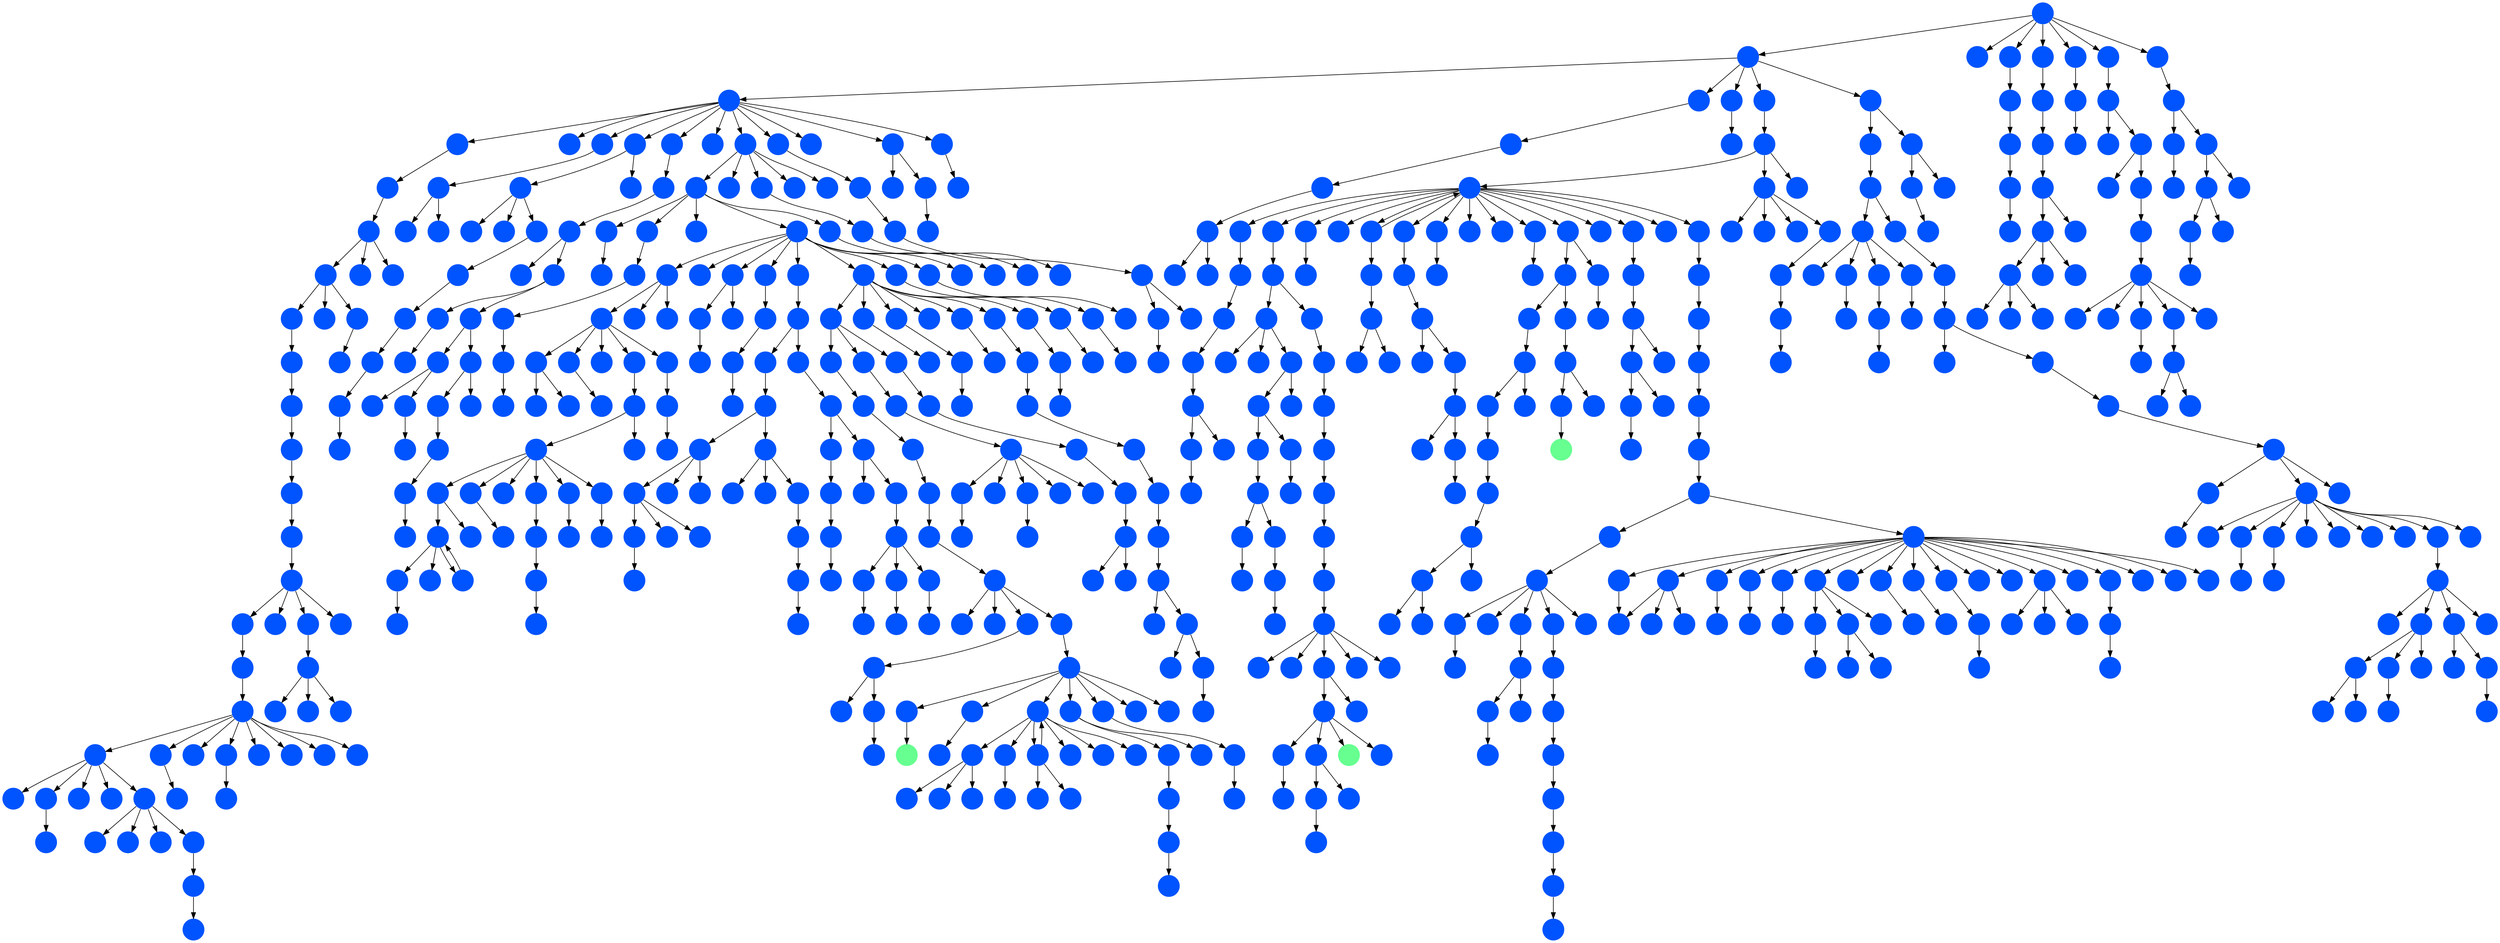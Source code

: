 digraph{
0 [tooltip = "F", penwidth = 0, style = filled, fillcolor = "#0054ff", shape = circle, label = ""]
1 [tooltip = "F", penwidth = 0, style = filled, fillcolor = "#0054ff", shape = circle, label = ""]
2 [tooltip = "F", penwidth = 0, style = filled, fillcolor = "#0054ff", shape = circle, label = ""]
3 [tooltip = "F", penwidth = 0, style = filled, fillcolor = "#0054ff", shape = circle, label = ""]
4 [tooltip = "F", penwidth = 0, style = filled, fillcolor = "#0054ff", shape = circle, label = ""]
5 [tooltip = "F", penwidth = 0, style = filled, fillcolor = "#0054ff", shape = circle, label = ""]
6 [tooltip = "F", penwidth = 0, style = filled, fillcolor = "#0054ff", shape = circle, label = ""]
7 [tooltip = "F", penwidth = 0, style = filled, fillcolor = "#0054ff", shape = circle, label = ""]
8 [tooltip = "F", penwidth = 0, style = filled, fillcolor = "#0054ff", shape = circle, label = ""]
9 [tooltip = "F", penwidth = 0, style = filled, fillcolor = "#0054ff", shape = circle, label = ""]
10 [tooltip = "F", penwidth = 0, style = filled, fillcolor = "#0054ff", shape = circle, label = ""]
11 [tooltip = "F", penwidth = 0, style = filled, fillcolor = "#0054ff", shape = circle, label = ""]
12 [tooltip = "F", penwidth = 0, style = filled, fillcolor = "#0054ff", shape = circle, label = ""]
13 [tooltip = "F", penwidth = 0, style = filled, fillcolor = "#0054ff", shape = circle, label = ""]
14 [tooltip = "F", penwidth = 0, style = filled, fillcolor = "#0054ff", shape = circle, label = ""]
15 [tooltip = "F", penwidth = 0, style = filled, fillcolor = "#0054ff", shape = circle, label = ""]
16 [tooltip = "F", penwidth = 0, style = filled, fillcolor = "#0054ff", shape = circle, label = ""]
17 [tooltip = "F", penwidth = 0, style = filled, fillcolor = "#0054ff", shape = circle, label = ""]
18 [tooltip = "F", penwidth = 0, style = filled, fillcolor = "#0054ff", shape = circle, label = ""]
19 [tooltip = "F", penwidth = 0, style = filled, fillcolor = "#0054ff", shape = circle, label = ""]
20 [tooltip = "F", penwidth = 0, style = filled, fillcolor = "#0054ff", shape = circle, label = ""]
21 [tooltip = "F", penwidth = 0, style = filled, fillcolor = "#0054ff", shape = circle, label = ""]
22 [tooltip = "F", penwidth = 0, style = filled, fillcolor = "#0054ff", shape = circle, label = ""]
23 [tooltip = "F", penwidth = 0, style = filled, fillcolor = "#0054ff", shape = circle, label = ""]
24 [tooltip = "F", penwidth = 0, style = filled, fillcolor = "#0054ff", shape = circle, label = ""]
25 [tooltip = "F", penwidth = 0, style = filled, fillcolor = "#0054ff", shape = circle, label = ""]
26 [tooltip = "F", penwidth = 0, style = filled, fillcolor = "#0054ff", shape = circle, label = ""]
27 [tooltip = "F", penwidth = 0, style = filled, fillcolor = "#0054ff", shape = circle, label = ""]
28 [tooltip = "F", penwidth = 0, style = filled, fillcolor = "#0054ff", shape = circle, label = ""]
29 [tooltip = "F", penwidth = 0, style = filled, fillcolor = "#0054ff", shape = circle, label = ""]
30 [tooltip = "F", penwidth = 0, style = filled, fillcolor = "#0054ff", shape = circle, label = ""]
31 [tooltip = "F", penwidth = 0, style = filled, fillcolor = "#0054ff", shape = circle, label = ""]
32 [tooltip = "F", penwidth = 0, style = filled, fillcolor = "#0054ff", shape = circle, label = ""]
33 [tooltip = "F", penwidth = 0, style = filled, fillcolor = "#0054ff", shape = circle, label = ""]
34 [tooltip = "F", penwidth = 0, style = filled, fillcolor = "#0054ff", shape = circle, label = ""]
35 [tooltip = "F", penwidth = 0, style = filled, fillcolor = "#0054ff", shape = circle, label = ""]
36 [tooltip = "F", penwidth = 0, style = filled, fillcolor = "#0054ff", shape = circle, label = ""]
37 [tooltip = "F", penwidth = 0, style = filled, fillcolor = "#0054ff", shape = circle, label = ""]
38 [tooltip = "F", penwidth = 0, style = filled, fillcolor = "#0054ff", shape = circle, label = ""]
39 [tooltip = "F", penwidth = 0, style = filled, fillcolor = "#0054ff", shape = circle, label = ""]
40 [tooltip = "F", penwidth = 0, style = filled, fillcolor = "#0054ff", shape = circle, label = ""]
41 [tooltip = "F", penwidth = 0, style = filled, fillcolor = "#0054ff", shape = circle, label = ""]
42 [tooltip = "F", penwidth = 0, style = filled, fillcolor = "#0054ff", shape = circle, label = ""]
43 [tooltip = "F", penwidth = 0, style = filled, fillcolor = "#0054ff", shape = circle, label = ""]
44 [tooltip = "F", penwidth = 0, style = filled, fillcolor = "#0054ff", shape = circle, label = ""]
45 [tooltip = "F", penwidth = 0, style = filled, fillcolor = "#0054ff", shape = circle, label = ""]
46 [tooltip = "F", penwidth = 0, style = filled, fillcolor = "#0054ff", shape = circle, label = ""]
47 [tooltip = "F", penwidth = 0, style = filled, fillcolor = "#0054ff", shape = circle, label = ""]
48 [tooltip = "F", penwidth = 0, style = filled, fillcolor = "#0054ff", shape = circle, label = ""]
49 [tooltip = "F", penwidth = 0, style = filled, fillcolor = "#0054ff", shape = circle, label = ""]
50 [tooltip = "F", penwidth = 0, style = filled, fillcolor = "#0054ff", shape = circle, label = ""]
51 [tooltip = "F", penwidth = 0, style = filled, fillcolor = "#0054ff", shape = circle, label = ""]
52 [tooltip = "F", penwidth = 0, style = filled, fillcolor = "#0054ff", shape = circle, label = ""]
53 [tooltip = "F", penwidth = 0, style = filled, fillcolor = "#0054ff", shape = circle, label = ""]
54 [tooltip = "F", penwidth = 0, style = filled, fillcolor = "#0054ff", shape = circle, label = ""]
55 [tooltip = "F", penwidth = 0, style = filled, fillcolor = "#0054ff", shape = circle, label = ""]
56 [tooltip = "F", penwidth = 0, style = filled, fillcolor = "#0054ff", shape = circle, label = ""]
57 [tooltip = "F", penwidth = 0, style = filled, fillcolor = "#0054ff", shape = circle, label = ""]
58 [tooltip = "F", penwidth = 0, style = filled, fillcolor = "#0054ff", shape = circle, label = ""]
59 [tooltip = "F", penwidth = 0, style = filled, fillcolor = "#0054ff", shape = circle, label = ""]
60 [tooltip = "F", penwidth = 0, style = filled, fillcolor = "#0054ff", shape = circle, label = ""]
61 [tooltip = "F", penwidth = 0, style = filled, fillcolor = "#0054ff", shape = circle, label = ""]
62 [tooltip = "F", penwidth = 0, style = filled, fillcolor = "#0054ff", shape = circle, label = ""]
63 [tooltip = "F", penwidth = 0, style = filled, fillcolor = "#0054ff", shape = circle, label = ""]
64 [tooltip = "F", penwidth = 0, style = filled, fillcolor = "#0054ff", shape = circle, label = ""]
65 [tooltip = "F", penwidth = 0, style = filled, fillcolor = "#0054ff", shape = circle, label = ""]
66 [tooltip = "F", penwidth = 0, style = filled, fillcolor = "#0054ff", shape = circle, label = ""]
67 [tooltip = "F", penwidth = 0, style = filled, fillcolor = "#0054ff", shape = circle, label = ""]
68 [tooltip = "F", penwidth = 0, style = filled, fillcolor = "#0054ff", shape = circle, label = ""]
69 [tooltip = "F", penwidth = 0, style = filled, fillcolor = "#0054ff", shape = circle, label = ""]
70 [tooltip = "F", penwidth = 0, style = filled, fillcolor = "#0054ff", shape = circle, label = ""]
71 [tooltip = "F", penwidth = 0, style = filled, fillcolor = "#0054ff", shape = circle, label = ""]
72 [tooltip = "F", penwidth = 0, style = filled, fillcolor = "#0054ff", shape = circle, label = ""]
73 [tooltip = "F", penwidth = 0, style = filled, fillcolor = "#0054ff", shape = circle, label = ""]
74 [tooltip = "F", penwidth = 0, style = filled, fillcolor = "#0054ff", shape = circle, label = ""]
75 [tooltip = "F", penwidth = 0, style = filled, fillcolor = "#0054ff", shape = circle, label = ""]
76 [tooltip = "F", penwidth = 0, style = filled, fillcolor = "#0054ff", shape = circle, label = ""]
77 [tooltip = "F", penwidth = 0, style = filled, fillcolor = "#0054ff", shape = circle, label = ""]
78 [tooltip = "F", penwidth = 0, style = filled, fillcolor = "#0054ff", shape = circle, label = ""]
79 [tooltip = "F", penwidth = 0, style = filled, fillcolor = "#0054ff", shape = circle, label = ""]
80 [tooltip = "F", penwidth = 0, style = filled, fillcolor = "#0054ff", shape = circle, label = ""]
81 [tooltip = "F", penwidth = 0, style = filled, fillcolor = "#0054ff", shape = circle, label = ""]
82 [tooltip = "F", penwidth = 0, style = filled, fillcolor = "#0054ff", shape = circle, label = ""]
83 [tooltip = "F", penwidth = 0, style = filled, fillcolor = "#0054ff", shape = circle, label = ""]
84 [tooltip = "F", penwidth = 0, style = filled, fillcolor = "#0054ff", shape = circle, label = ""]
85 [tooltip = "F", penwidth = 0, style = filled, fillcolor = "#0054ff", shape = circle, label = ""]
86 [tooltip = "F", penwidth = 0, style = filled, fillcolor = "#0054ff", shape = circle, label = ""]
87 [tooltip = "F", penwidth = 0, style = filled, fillcolor = "#0054ff", shape = circle, label = ""]
88 [tooltip = "F", penwidth = 0, style = filled, fillcolor = "#0054ff", shape = circle, label = ""]
89 [tooltip = "F", penwidth = 0, style = filled, fillcolor = "#0054ff", shape = circle, label = ""]
90 [tooltip = "F", penwidth = 0, style = filled, fillcolor = "#0054ff", shape = circle, label = ""]
91 [tooltip = "F", penwidth = 0, style = filled, fillcolor = "#0054ff", shape = circle, label = ""]
92 [tooltip = "F", penwidth = 0, style = filled, fillcolor = "#0054ff", shape = circle, label = ""]
93 [tooltip = "F", penwidth = 0, style = filled, fillcolor = "#0054ff", shape = circle, label = ""]
94 [tooltip = "F", penwidth = 0, style = filled, fillcolor = "#0054ff", shape = circle, label = ""]
95 [tooltip = "F", penwidth = 0, style = filled, fillcolor = "#0054ff", shape = circle, label = ""]
96 [tooltip = "F", penwidth = 0, style = filled, fillcolor = "#0054ff", shape = circle, label = ""]
97 [tooltip = "F", penwidth = 0, style = filled, fillcolor = "#0054ff", shape = circle, label = ""]
98 [tooltip = "F", penwidth = 0, style = filled, fillcolor = "#0054ff", shape = circle, label = ""]
99 [tooltip = "F", penwidth = 0, style = filled, fillcolor = "#0054ff", shape = circle, label = ""]
100 [tooltip = "F", penwidth = 0, style = filled, fillcolor = "#0054ff", shape = circle, label = ""]
101 [tooltip = "F", penwidth = 0, style = filled, fillcolor = "#0054ff", shape = circle, label = ""]
102 [tooltip = "F", penwidth = 0, style = filled, fillcolor = "#0054ff", shape = circle, label = ""]
103 [tooltip = "F", penwidth = 0, style = filled, fillcolor = "#0054ff", shape = circle, label = ""]
104 [tooltip = "F", penwidth = 0, style = filled, fillcolor = "#0054ff", shape = circle, label = ""]
105 [tooltip = "F", penwidth = 0, style = filled, fillcolor = "#0054ff", shape = circle, label = ""]
106 [tooltip = "F", penwidth = 0, style = filled, fillcolor = "#0054ff", shape = circle, label = ""]
107 [tooltip = "F", penwidth = 0, style = filled, fillcolor = "#0054ff", shape = circle, label = ""]
108 [tooltip = "F", penwidth = 0, style = filled, fillcolor = "#0054ff", shape = circle, label = ""]
109 [tooltip = "F", penwidth = 0, style = filled, fillcolor = "#0054ff", shape = circle, label = ""]
110 [tooltip = "F", penwidth = 0, style = filled, fillcolor = "#0054ff", shape = circle, label = ""]
111 [tooltip = "F", penwidth = 0, style = filled, fillcolor = "#0054ff", shape = circle, label = ""]
112 [tooltip = "F", penwidth = 0, style = filled, fillcolor = "#0054ff", shape = circle, label = ""]
113 [tooltip = "F", penwidth = 0, style = filled, fillcolor = "#0054ff", shape = circle, label = ""]
114 [tooltip = "F", penwidth = 0, style = filled, fillcolor = "#0054ff", shape = circle, label = ""]
115 [tooltip = "F", penwidth = 0, style = filled, fillcolor = "#0054ff", shape = circle, label = ""]
116 [tooltip = "F", penwidth = 0, style = filled, fillcolor = "#0054ff", shape = circle, label = ""]
117 [tooltip = "F", penwidth = 0, style = filled, fillcolor = "#0054ff", shape = circle, label = ""]
118 [tooltip = "F", penwidth = 0, style = filled, fillcolor = "#0054ff", shape = circle, label = ""]
119 [tooltip = "F", penwidth = 0, style = filled, fillcolor = "#0054ff", shape = circle, label = ""]
120 [tooltip = "F", penwidth = 0, style = filled, fillcolor = "#0054ff", shape = circle, label = ""]
121 [tooltip = "F", penwidth = 0, style = filled, fillcolor = "#0054ff", shape = circle, label = ""]
122 [tooltip = "F", penwidth = 0, style = filled, fillcolor = "#0054ff", shape = circle, label = ""]
123 [tooltip = "F", penwidth = 0, style = filled, fillcolor = "#0054ff", shape = circle, label = ""]
124 [tooltip = "F", penwidth = 0, style = filled, fillcolor = "#0054ff", shape = circle, label = ""]
125 [tooltip = "F", penwidth = 0, style = filled, fillcolor = "#0054ff", shape = circle, label = ""]
126 [tooltip = "F", penwidth = 0, style = filled, fillcolor = "#0054ff", shape = circle, label = ""]
127 [tooltip = "F", penwidth = 0, style = filled, fillcolor = "#0054ff", shape = circle, label = ""]
128 [tooltip = "F", penwidth = 0, style = filled, fillcolor = "#0054ff", shape = circle, label = ""]
129 [tooltip = "F", penwidth = 0, style = filled, fillcolor = "#0054ff", shape = circle, label = ""]
130 [tooltip = "F", penwidth = 0, style = filled, fillcolor = "#0054ff", shape = circle, label = ""]
131 [tooltip = "F", penwidth = 0, style = filled, fillcolor = "#0054ff", shape = circle, label = ""]
132 [tooltip = "F", penwidth = 0, style = filled, fillcolor = "#0054ff", shape = circle, label = ""]
133 [tooltip = "F", penwidth = 0, style = filled, fillcolor = "#0054ff", shape = circle, label = ""]
134 [tooltip = "F", penwidth = 0, style = filled, fillcolor = "#0054ff", shape = circle, label = ""]
135 [tooltip = "F", penwidth = 0, style = filled, fillcolor = "#0054ff", shape = circle, label = ""]
136 [tooltip = "F", penwidth = 0, style = filled, fillcolor = "#0054ff", shape = circle, label = ""]
137 [tooltip = "F", penwidth = 0, style = filled, fillcolor = "#0054ff", shape = circle, label = ""]
138 [tooltip = "F", penwidth = 0, style = filled, fillcolor = "#0054ff", shape = circle, label = ""]
139 [tooltip = "F", penwidth = 0, style = filled, fillcolor = "#0054ff", shape = circle, label = ""]
140 [tooltip = "F", penwidth = 0, style = filled, fillcolor = "#0054ff", shape = circle, label = ""]
141 [tooltip = "F", penwidth = 0, style = filled, fillcolor = "#0054ff", shape = circle, label = ""]
142 [tooltip = "F", penwidth = 0, style = filled, fillcolor = "#0054ff", shape = circle, label = ""]
143 [tooltip = "F", penwidth = 0, style = filled, fillcolor = "#0054ff", shape = circle, label = ""]
144 [tooltip = "F", penwidth = 0, style = filled, fillcolor = "#0054ff", shape = circle, label = ""]
145 [tooltip = "F", penwidth = 0, style = filled, fillcolor = "#0054ff", shape = circle, label = ""]
146 [tooltip = "F", penwidth = 0, style = filled, fillcolor = "#0054ff", shape = circle, label = ""]
147 [tooltip = "F", penwidth = 0, style = filled, fillcolor = "#0054ff", shape = circle, label = ""]
148 [tooltip = "F", penwidth = 0, style = filled, fillcolor = "#0054ff", shape = circle, label = ""]
149 [tooltip = "F", penwidth = 0, style = filled, fillcolor = "#0054ff", shape = circle, label = ""]
150 [tooltip = "F", penwidth = 0, style = filled, fillcolor = "#0054ff", shape = circle, label = ""]
151 [tooltip = "F", penwidth = 0, style = filled, fillcolor = "#0054ff", shape = circle, label = ""]
152 [tooltip = "F", penwidth = 0, style = filled, fillcolor = "#0054ff", shape = circle, label = ""]
153 [tooltip = "F", penwidth = 0, style = filled, fillcolor = "#0054ff", shape = circle, label = ""]
154 [tooltip = "F", penwidth = 0, style = filled, fillcolor = "#0054ff", shape = circle, label = ""]
155 [tooltip = "F", penwidth = 0, style = filled, fillcolor = "#0054ff", shape = circle, label = ""]
156 [tooltip = "F", penwidth = 0, style = filled, fillcolor = "#0054ff", shape = circle, label = ""]
157 [tooltip = "F", penwidth = 0, style = filled, fillcolor = "#0054ff", shape = circle, label = ""]
158 [tooltip = "F", penwidth = 0, style = filled, fillcolor = "#0054ff", shape = circle, label = ""]
159 [tooltip = "F", penwidth = 0, style = filled, fillcolor = "#0054ff", shape = circle, label = ""]
160 [tooltip = "F", penwidth = 0, style = filled, fillcolor = "#0054ff", shape = circle, label = ""]
161 [tooltip = "F", penwidth = 0, style = filled, fillcolor = "#0054ff", shape = circle, label = ""]
162 [tooltip = "F", penwidth = 0, style = filled, fillcolor = "#0054ff", shape = circle, label = ""]
163 [tooltip = "F", penwidth = 0, style = filled, fillcolor = "#0054ff", shape = circle, label = ""]
164 [tooltip = "F", penwidth = 0, style = filled, fillcolor = "#0054ff", shape = circle, label = ""]
165 [tooltip = "F", penwidth = 0, style = filled, fillcolor = "#0054ff", shape = circle, label = ""]
166 [tooltip = "F", penwidth = 0, style = filled, fillcolor = "#0054ff", shape = circle, label = ""]
167 [tooltip = "F", penwidth = 0, style = filled, fillcolor = "#0054ff", shape = circle, label = ""]
168 [tooltip = "F", penwidth = 0, style = filled, fillcolor = "#0054ff", shape = circle, label = ""]
169 [tooltip = "F", penwidth = 0, style = filled, fillcolor = "#0054ff", shape = circle, label = ""]
170 [tooltip = "F", penwidth = 0, style = filled, fillcolor = "#0054ff", shape = circle, label = ""]
171 [tooltip = "F", penwidth = 0, style = filled, fillcolor = "#0054ff", shape = circle, label = ""]
172 [tooltip = "F", penwidth = 0, style = filled, fillcolor = "#0054ff", shape = circle, label = ""]
173 [tooltip = "F", penwidth = 0, style = filled, fillcolor = "#0054ff", shape = circle, label = ""]
174 [tooltip = "F", penwidth = 0, style = filled, fillcolor = "#0054ff", shape = circle, label = ""]
175 [tooltip = "F", penwidth = 0, style = filled, fillcolor = "#0054ff", shape = circle, label = ""]
176 [tooltip = "F", penwidth = 0, style = filled, fillcolor = "#0054ff", shape = circle, label = ""]
177 [tooltip = "F", penwidth = 0, style = filled, fillcolor = "#0054ff", shape = circle, label = ""]
178 [tooltip = "F", penwidth = 0, style = filled, fillcolor = "#0054ff", shape = circle, label = ""]
179 [tooltip = "F", penwidth = 0, style = filled, fillcolor = "#0054ff", shape = circle, label = ""]
180 [tooltip = "L", penwidth = 0, style = filled, fillcolor = "#66ff90", shape = circle, label = ""]
181 [tooltip = "F", penwidth = 0, style = filled, fillcolor = "#0054ff", shape = circle, label = ""]
182 [tooltip = "F", penwidth = 0, style = filled, fillcolor = "#0054ff", shape = circle, label = ""]
183 [tooltip = "F", penwidth = 0, style = filled, fillcolor = "#0054ff", shape = circle, label = ""]
184 [tooltip = "F", penwidth = 0, style = filled, fillcolor = "#0054ff", shape = circle, label = ""]
185 [tooltip = "F", penwidth = 0, style = filled, fillcolor = "#0054ff", shape = circle, label = ""]
186 [tooltip = "F", penwidth = 0, style = filled, fillcolor = "#0054ff", shape = circle, label = ""]
187 [tooltip = "F", penwidth = 0, style = filled, fillcolor = "#0054ff", shape = circle, label = ""]
188 [tooltip = "F", penwidth = 0, style = filled, fillcolor = "#0054ff", shape = circle, label = ""]
189 [tooltip = "F", penwidth = 0, style = filled, fillcolor = "#0054ff", shape = circle, label = ""]
190 [tooltip = "F", penwidth = 0, style = filled, fillcolor = "#0054ff", shape = circle, label = ""]
191 [tooltip = "F", penwidth = 0, style = filled, fillcolor = "#0054ff", shape = circle, label = ""]
192 [tooltip = "F", penwidth = 0, style = filled, fillcolor = "#0054ff", shape = circle, label = ""]
193 [tooltip = "F", penwidth = 0, style = filled, fillcolor = "#0054ff", shape = circle, label = ""]
194 [tooltip = "F", penwidth = 0, style = filled, fillcolor = "#0054ff", shape = circle, label = ""]
195 [tooltip = "F", penwidth = 0, style = filled, fillcolor = "#0054ff", shape = circle, label = ""]
196 [tooltip = "F", penwidth = 0, style = filled, fillcolor = "#0054ff", shape = circle, label = ""]
197 [tooltip = "F", penwidth = 0, style = filled, fillcolor = "#0054ff", shape = circle, label = ""]
198 [tooltip = "F", penwidth = 0, style = filled, fillcolor = "#0054ff", shape = circle, label = ""]
199 [tooltip = "F", penwidth = 0, style = filled, fillcolor = "#0054ff", shape = circle, label = ""]
200 [tooltip = "F", penwidth = 0, style = filled, fillcolor = "#0054ff", shape = circle, label = ""]
201 [tooltip = "F", penwidth = 0, style = filled, fillcolor = "#0054ff", shape = circle, label = ""]
202 [tooltip = "F", penwidth = 0, style = filled, fillcolor = "#0054ff", shape = circle, label = ""]
203 [tooltip = "F", penwidth = 0, style = filled, fillcolor = "#0054ff", shape = circle, label = ""]
204 [tooltip = "F", penwidth = 0, style = filled, fillcolor = "#0054ff", shape = circle, label = ""]
205 [tooltip = "F", penwidth = 0, style = filled, fillcolor = "#0054ff", shape = circle, label = ""]
206 [tooltip = "F", penwidth = 0, style = filled, fillcolor = "#0054ff", shape = circle, label = ""]
207 [tooltip = "F", penwidth = 0, style = filled, fillcolor = "#0054ff", shape = circle, label = ""]
208 [tooltip = "F", penwidth = 0, style = filled, fillcolor = "#0054ff", shape = circle, label = ""]
209 [tooltip = "F", penwidth = 0, style = filled, fillcolor = "#0054ff", shape = circle, label = ""]
210 [tooltip = "F", penwidth = 0, style = filled, fillcolor = "#0054ff", shape = circle, label = ""]
211 [tooltip = "F", penwidth = 0, style = filled, fillcolor = "#0054ff", shape = circle, label = ""]
212 [tooltip = "F", penwidth = 0, style = filled, fillcolor = "#0054ff", shape = circle, label = ""]
213 [tooltip = "F", penwidth = 0, style = filled, fillcolor = "#0054ff", shape = circle, label = ""]
214 [tooltip = "F", penwidth = 0, style = filled, fillcolor = "#0054ff", shape = circle, label = ""]
215 [tooltip = "F", penwidth = 0, style = filled, fillcolor = "#0054ff", shape = circle, label = ""]
216 [tooltip = "F", penwidth = 0, style = filled, fillcolor = "#0054ff", shape = circle, label = ""]
217 [tooltip = "F", penwidth = 0, style = filled, fillcolor = "#0054ff", shape = circle, label = ""]
218 [tooltip = "F", penwidth = 0, style = filled, fillcolor = "#0054ff", shape = circle, label = ""]
219 [tooltip = "F", penwidth = 0, style = filled, fillcolor = "#0054ff", shape = circle, label = ""]
220 [tooltip = "F", penwidth = 0, style = filled, fillcolor = "#0054ff", shape = circle, label = ""]
221 [tooltip = "F", penwidth = 0, style = filled, fillcolor = "#0054ff", shape = circle, label = ""]
222 [tooltip = "F", penwidth = 0, style = filled, fillcolor = "#0054ff", shape = circle, label = ""]
223 [tooltip = "F", penwidth = 0, style = filled, fillcolor = "#0054ff", shape = circle, label = ""]
224 [tooltip = "F", penwidth = 0, style = filled, fillcolor = "#0054ff", shape = circle, label = ""]
225 [tooltip = "F", penwidth = 0, style = filled, fillcolor = "#0054ff", shape = circle, label = ""]
226 [tooltip = "F", penwidth = 0, style = filled, fillcolor = "#0054ff", shape = circle, label = ""]
227 [tooltip = "F", penwidth = 0, style = filled, fillcolor = "#0054ff", shape = circle, label = ""]
228 [tooltip = "F", penwidth = 0, style = filled, fillcolor = "#0054ff", shape = circle, label = ""]
229 [tooltip = "F", penwidth = 0, style = filled, fillcolor = "#0054ff", shape = circle, label = ""]
230 [tooltip = "F", penwidth = 0, style = filled, fillcolor = "#0054ff", shape = circle, label = ""]
231 [tooltip = "F", penwidth = 0, style = filled, fillcolor = "#0054ff", shape = circle, label = ""]
232 [tooltip = "F", penwidth = 0, style = filled, fillcolor = "#0054ff", shape = circle, label = ""]
233 [tooltip = "F", penwidth = 0, style = filled, fillcolor = "#0054ff", shape = circle, label = ""]
234 [tooltip = "F", penwidth = 0, style = filled, fillcolor = "#0054ff", shape = circle, label = ""]
235 [tooltip = "F", penwidth = 0, style = filled, fillcolor = "#0054ff", shape = circle, label = ""]
236 [tooltip = "F", penwidth = 0, style = filled, fillcolor = "#0054ff", shape = circle, label = ""]
237 [tooltip = "F", penwidth = 0, style = filled, fillcolor = "#0054ff", shape = circle, label = ""]
238 [tooltip = "F", penwidth = 0, style = filled, fillcolor = "#0054ff", shape = circle, label = ""]
239 [tooltip = "F", penwidth = 0, style = filled, fillcolor = "#0054ff", shape = circle, label = ""]
240 [tooltip = "F", penwidth = 0, style = filled, fillcolor = "#0054ff", shape = circle, label = ""]
241 [tooltip = "F", penwidth = 0, style = filled, fillcolor = "#0054ff", shape = circle, label = ""]
242 [tooltip = "F", penwidth = 0, style = filled, fillcolor = "#0054ff", shape = circle, label = ""]
243 [tooltip = "F", penwidth = 0, style = filled, fillcolor = "#0054ff", shape = circle, label = ""]
244 [tooltip = "F", penwidth = 0, style = filled, fillcolor = "#0054ff", shape = circle, label = ""]
245 [tooltip = "F", penwidth = 0, style = filled, fillcolor = "#0054ff", shape = circle, label = ""]
246 [tooltip = "F", penwidth = 0, style = filled, fillcolor = "#0054ff", shape = circle, label = ""]
247 [tooltip = "F", penwidth = 0, style = filled, fillcolor = "#0054ff", shape = circle, label = ""]
248 [tooltip = "F", penwidth = 0, style = filled, fillcolor = "#0054ff", shape = circle, label = ""]
249 [tooltip = "F", penwidth = 0, style = filled, fillcolor = "#0054ff", shape = circle, label = ""]
250 [tooltip = "F", penwidth = 0, style = filled, fillcolor = "#0054ff", shape = circle, label = ""]
251 [tooltip = "F", penwidth = 0, style = filled, fillcolor = "#0054ff", shape = circle, label = ""]
252 [tooltip = "F", penwidth = 0, style = filled, fillcolor = "#0054ff", shape = circle, label = ""]
253 [tooltip = "F", penwidth = 0, style = filled, fillcolor = "#0054ff", shape = circle, label = ""]
254 [tooltip = "F", penwidth = 0, style = filled, fillcolor = "#0054ff", shape = circle, label = ""]
255 [tooltip = "F", penwidth = 0, style = filled, fillcolor = "#0054ff", shape = circle, label = ""]
256 [tooltip = "F", penwidth = 0, style = filled, fillcolor = "#0054ff", shape = circle, label = ""]
257 [tooltip = "F", penwidth = 0, style = filled, fillcolor = "#0054ff", shape = circle, label = ""]
258 [tooltip = "F", penwidth = 0, style = filled, fillcolor = "#0054ff", shape = circle, label = ""]
259 [tooltip = "F", penwidth = 0, style = filled, fillcolor = "#0054ff", shape = circle, label = ""]
260 [tooltip = "F", penwidth = 0, style = filled, fillcolor = "#0054ff", shape = circle, label = ""]
261 [tooltip = "F", penwidth = 0, style = filled, fillcolor = "#0054ff", shape = circle, label = ""]
262 [tooltip = "F", penwidth = 0, style = filled, fillcolor = "#0054ff", shape = circle, label = ""]
263 [tooltip = "F", penwidth = 0, style = filled, fillcolor = "#0054ff", shape = circle, label = ""]
264 [tooltip = "F", penwidth = 0, style = filled, fillcolor = "#0054ff", shape = circle, label = ""]
265 [tooltip = "F", penwidth = 0, style = filled, fillcolor = "#0054ff", shape = circle, label = ""]
266 [tooltip = "F", penwidth = 0, style = filled, fillcolor = "#0054ff", shape = circle, label = ""]
267 [tooltip = "F", penwidth = 0, style = filled, fillcolor = "#0054ff", shape = circle, label = ""]
268 [tooltip = "F", penwidth = 0, style = filled, fillcolor = "#0054ff", shape = circle, label = ""]
269 [tooltip = "F", penwidth = 0, style = filled, fillcolor = "#0054ff", shape = circle, label = ""]
270 [tooltip = "F", penwidth = 0, style = filled, fillcolor = "#0054ff", shape = circle, label = ""]
271 [tooltip = "F", penwidth = 0, style = filled, fillcolor = "#0054ff", shape = circle, label = ""]
272 [tooltip = "F", penwidth = 0, style = filled, fillcolor = "#0054ff", shape = circle, label = ""]
273 [tooltip = "F", penwidth = 0, style = filled, fillcolor = "#0054ff", shape = circle, label = ""]
274 [tooltip = "F", penwidth = 0, style = filled, fillcolor = "#0054ff", shape = circle, label = ""]
275 [tooltip = "F", penwidth = 0, style = filled, fillcolor = "#0054ff", shape = circle, label = ""]
276 [tooltip = "F", penwidth = 0, style = filled, fillcolor = "#0054ff", shape = circle, label = ""]
277 [tooltip = "F", penwidth = 0, style = filled, fillcolor = "#0054ff", shape = circle, label = ""]
278 [tooltip = "F", penwidth = 0, style = filled, fillcolor = "#0054ff", shape = circle, label = ""]
279 [tooltip = "F", penwidth = 0, style = filled, fillcolor = "#0054ff", shape = circle, label = ""]
280 [tooltip = "F", penwidth = 0, style = filled, fillcolor = "#0054ff", shape = circle, label = ""]
281 [tooltip = "F", penwidth = 0, style = filled, fillcolor = "#0054ff", shape = circle, label = ""]
282 [tooltip = "F", penwidth = 0, style = filled, fillcolor = "#0054ff", shape = circle, label = ""]
283 [tooltip = "F", penwidth = 0, style = filled, fillcolor = "#0054ff", shape = circle, label = ""]
284 [tooltip = "F", penwidth = 0, style = filled, fillcolor = "#0054ff", shape = circle, label = ""]
285 [tooltip = "F", penwidth = 0, style = filled, fillcolor = "#0054ff", shape = circle, label = ""]
286 [tooltip = "F", penwidth = 0, style = filled, fillcolor = "#0054ff", shape = circle, label = ""]
287 [tooltip = "F", penwidth = 0, style = filled, fillcolor = "#0054ff", shape = circle, label = ""]
288 [tooltip = "F", penwidth = 0, style = filled, fillcolor = "#0054ff", shape = circle, label = ""]
289 [tooltip = "F", penwidth = 0, style = filled, fillcolor = "#0054ff", shape = circle, label = ""]
290 [tooltip = "F", penwidth = 0, style = filled, fillcolor = "#0054ff", shape = circle, label = ""]
291 [tooltip = "F", penwidth = 0, style = filled, fillcolor = "#0054ff", shape = circle, label = ""]
292 [tooltip = "F", penwidth = 0, style = filled, fillcolor = "#0054ff", shape = circle, label = ""]
293 [tooltip = "F", penwidth = 0, style = filled, fillcolor = "#0054ff", shape = circle, label = ""]
294 [tooltip = "F", penwidth = 0, style = filled, fillcolor = "#0054ff", shape = circle, label = ""]
295 [tooltip = "F", penwidth = 0, style = filled, fillcolor = "#0054ff", shape = circle, label = ""]
296 [tooltip = "F", penwidth = 0, style = filled, fillcolor = "#0054ff", shape = circle, label = ""]
297 [tooltip = "F", penwidth = 0, style = filled, fillcolor = "#0054ff", shape = circle, label = ""]
298 [tooltip = "F", penwidth = 0, style = filled, fillcolor = "#0054ff", shape = circle, label = ""]
299 [tooltip = "F", penwidth = 0, style = filled, fillcolor = "#0054ff", shape = circle, label = ""]
300 [tooltip = "F", penwidth = 0, style = filled, fillcolor = "#0054ff", shape = circle, label = ""]
301 [tooltip = "F", penwidth = 0, style = filled, fillcolor = "#0054ff", shape = circle, label = ""]
302 [tooltip = "F", penwidth = 0, style = filled, fillcolor = "#0054ff", shape = circle, label = ""]
303 [tooltip = "F", penwidth = 0, style = filled, fillcolor = "#0054ff", shape = circle, label = ""]
304 [tooltip = "F", penwidth = 0, style = filled, fillcolor = "#0054ff", shape = circle, label = ""]
305 [tooltip = "F", penwidth = 0, style = filled, fillcolor = "#0054ff", shape = circle, label = ""]
306 [tooltip = "F", penwidth = 0, style = filled, fillcolor = "#0054ff", shape = circle, label = ""]
307 [tooltip = "F", penwidth = 0, style = filled, fillcolor = "#0054ff", shape = circle, label = ""]
308 [tooltip = "F", penwidth = 0, style = filled, fillcolor = "#0054ff", shape = circle, label = ""]
309 [tooltip = "F", penwidth = 0, style = filled, fillcolor = "#0054ff", shape = circle, label = ""]
310 [tooltip = "F", penwidth = 0, style = filled, fillcolor = "#0054ff", shape = circle, label = ""]
311 [tooltip = "F", penwidth = 0, style = filled, fillcolor = "#0054ff", shape = circle, label = ""]
312 [tooltip = "F", penwidth = 0, style = filled, fillcolor = "#0054ff", shape = circle, label = ""]
313 [tooltip = "F", penwidth = 0, style = filled, fillcolor = "#0054ff", shape = circle, label = ""]
314 [tooltip = "F", penwidth = 0, style = filled, fillcolor = "#0054ff", shape = circle, label = ""]
315 [tooltip = "F", penwidth = 0, style = filled, fillcolor = "#0054ff", shape = circle, label = ""]
316 [tooltip = "F", penwidth = 0, style = filled, fillcolor = "#0054ff", shape = circle, label = ""]
317 [tooltip = "F", penwidth = 0, style = filled, fillcolor = "#0054ff", shape = circle, label = ""]
318 [tooltip = "F", penwidth = 0, style = filled, fillcolor = "#0054ff", shape = circle, label = ""]
319 [tooltip = "F", penwidth = 0, style = filled, fillcolor = "#0054ff", shape = circle, label = ""]
320 [tooltip = "F", penwidth = 0, style = filled, fillcolor = "#0054ff", shape = circle, label = ""]
321 [tooltip = "F", penwidth = 0, style = filled, fillcolor = "#0054ff", shape = circle, label = ""]
322 [tooltip = "F", penwidth = 0, style = filled, fillcolor = "#0054ff", shape = circle, label = ""]
323 [tooltip = "F", penwidth = 0, style = filled, fillcolor = "#0054ff", shape = circle, label = ""]
324 [tooltip = "F", penwidth = 0, style = filled, fillcolor = "#0054ff", shape = circle, label = ""]
325 [tooltip = "F", penwidth = 0, style = filled, fillcolor = "#0054ff", shape = circle, label = ""]
326 [tooltip = "F", penwidth = 0, style = filled, fillcolor = "#0054ff", shape = circle, label = ""]
327 [tooltip = "F", penwidth = 0, style = filled, fillcolor = "#0054ff", shape = circle, label = ""]
328 [tooltip = "F", penwidth = 0, style = filled, fillcolor = "#0054ff", shape = circle, label = ""]
329 [tooltip = "F", penwidth = 0, style = filled, fillcolor = "#0054ff", shape = circle, label = ""]
330 [tooltip = "F", penwidth = 0, style = filled, fillcolor = "#0054ff", shape = circle, label = ""]
331 [tooltip = "F", penwidth = 0, style = filled, fillcolor = "#0054ff", shape = circle, label = ""]
332 [tooltip = "F", penwidth = 0, style = filled, fillcolor = "#0054ff", shape = circle, label = ""]
333 [tooltip = "F", penwidth = 0, style = filled, fillcolor = "#0054ff", shape = circle, label = ""]
334 [tooltip = "F", penwidth = 0, style = filled, fillcolor = "#0054ff", shape = circle, label = ""]
335 [tooltip = "F", penwidth = 0, style = filled, fillcolor = "#0054ff", shape = circle, label = ""]
336 [tooltip = "F", penwidth = 0, style = filled, fillcolor = "#0054ff", shape = circle, label = ""]
337 [tooltip = "F", penwidth = 0, style = filled, fillcolor = "#0054ff", shape = circle, label = ""]
338 [tooltip = "F", penwidth = 0, style = filled, fillcolor = "#0054ff", shape = circle, label = ""]
339 [tooltip = "F", penwidth = 0, style = filled, fillcolor = "#0054ff", shape = circle, label = ""]
340 [tooltip = "F", penwidth = 0, style = filled, fillcolor = "#0054ff", shape = circle, label = ""]
341 [tooltip = "F", penwidth = 0, style = filled, fillcolor = "#0054ff", shape = circle, label = ""]
342 [tooltip = "F", penwidth = 0, style = filled, fillcolor = "#0054ff", shape = circle, label = ""]
343 [tooltip = "F", penwidth = 0, style = filled, fillcolor = "#0054ff", shape = circle, label = ""]
344 [tooltip = "F", penwidth = 0, style = filled, fillcolor = "#0054ff", shape = circle, label = ""]
345 [tooltip = "F", penwidth = 0, style = filled, fillcolor = "#0054ff", shape = circle, label = ""]
346 [tooltip = "F", penwidth = 0, style = filled, fillcolor = "#0054ff", shape = circle, label = ""]
347 [tooltip = "F", penwidth = 0, style = filled, fillcolor = "#0054ff", shape = circle, label = ""]
348 [tooltip = "F", penwidth = 0, style = filled, fillcolor = "#0054ff", shape = circle, label = ""]
349 [tooltip = "F", penwidth = 0, style = filled, fillcolor = "#0054ff", shape = circle, label = ""]
350 [tooltip = "F", penwidth = 0, style = filled, fillcolor = "#0054ff", shape = circle, label = ""]
351 [tooltip = "F", penwidth = 0, style = filled, fillcolor = "#0054ff", shape = circle, label = ""]
352 [tooltip = "F", penwidth = 0, style = filled, fillcolor = "#0054ff", shape = circle, label = ""]
353 [tooltip = "F", penwidth = 0, style = filled, fillcolor = "#0054ff", shape = circle, label = ""]
354 [tooltip = "F", penwidth = 0, style = filled, fillcolor = "#0054ff", shape = circle, label = ""]
355 [tooltip = "F", penwidth = 0, style = filled, fillcolor = "#0054ff", shape = circle, label = ""]
356 [tooltip = "F", penwidth = 0, style = filled, fillcolor = "#0054ff", shape = circle, label = ""]
357 [tooltip = "F", penwidth = 0, style = filled, fillcolor = "#0054ff", shape = circle, label = ""]
358 [tooltip = "F", penwidth = 0, style = filled, fillcolor = "#0054ff", shape = circle, label = ""]
359 [tooltip = "F", penwidth = 0, style = filled, fillcolor = "#0054ff", shape = circle, label = ""]
360 [tooltip = "F", penwidth = 0, style = filled, fillcolor = "#0054ff", shape = circle, label = ""]
361 [tooltip = "F", penwidth = 0, style = filled, fillcolor = "#0054ff", shape = circle, label = ""]
362 [tooltip = "F", penwidth = 0, style = filled, fillcolor = "#0054ff", shape = circle, label = ""]
363 [tooltip = "F", penwidth = 0, style = filled, fillcolor = "#0054ff", shape = circle, label = ""]
364 [tooltip = "F", penwidth = 0, style = filled, fillcolor = "#0054ff", shape = circle, label = ""]
365 [tooltip = "F", penwidth = 0, style = filled, fillcolor = "#0054ff", shape = circle, label = ""]
366 [tooltip = "F", penwidth = 0, style = filled, fillcolor = "#0054ff", shape = circle, label = ""]
367 [tooltip = "F", penwidth = 0, style = filled, fillcolor = "#0054ff", shape = circle, label = ""]
368 [tooltip = "F", penwidth = 0, style = filled, fillcolor = "#0054ff", shape = circle, label = ""]
369 [tooltip = "F", penwidth = 0, style = filled, fillcolor = "#0054ff", shape = circle, label = ""]
370 [tooltip = "F", penwidth = 0, style = filled, fillcolor = "#0054ff", shape = circle, label = ""]
371 [tooltip = "F", penwidth = 0, style = filled, fillcolor = "#0054ff", shape = circle, label = ""]
372 [tooltip = "F", penwidth = 0, style = filled, fillcolor = "#0054ff", shape = circle, label = ""]
373 [tooltip = "F", penwidth = 0, style = filled, fillcolor = "#0054ff", shape = circle, label = ""]
374 [tooltip = "L", penwidth = 0, style = filled, fillcolor = "#66ff90", shape = circle, label = ""]
375 [tooltip = "F", penwidth = 0, style = filled, fillcolor = "#0054ff", shape = circle, label = ""]
376 [tooltip = "F", penwidth = 0, style = filled, fillcolor = "#0054ff", shape = circle, label = ""]
377 [tooltip = "F", penwidth = 0, style = filled, fillcolor = "#0054ff", shape = circle, label = ""]
378 [tooltip = "F", penwidth = 0, style = filled, fillcolor = "#0054ff", shape = circle, label = ""]
379 [tooltip = "F", penwidth = 0, style = filled, fillcolor = "#0054ff", shape = circle, label = ""]
380 [tooltip = "F", penwidth = 0, style = filled, fillcolor = "#0054ff", shape = circle, label = ""]
381 [tooltip = "F", penwidth = 0, style = filled, fillcolor = "#0054ff", shape = circle, label = ""]
382 [tooltip = "F", penwidth = 0, style = filled, fillcolor = "#0054ff", shape = circle, label = ""]
383 [tooltip = "F", penwidth = 0, style = filled, fillcolor = "#0054ff", shape = circle, label = ""]
384 [tooltip = "F", penwidth = 0, style = filled, fillcolor = "#0054ff", shape = circle, label = ""]
385 [tooltip = "F", penwidth = 0, style = filled, fillcolor = "#0054ff", shape = circle, label = ""]
386 [tooltip = "F", penwidth = 0, style = filled, fillcolor = "#0054ff", shape = circle, label = ""]
387 [tooltip = "F", penwidth = 0, style = filled, fillcolor = "#0054ff", shape = circle, label = ""]
388 [tooltip = "F", penwidth = 0, style = filled, fillcolor = "#0054ff", shape = circle, label = ""]
389 [tooltip = "F", penwidth = 0, style = filled, fillcolor = "#0054ff", shape = circle, label = ""]
390 [tooltip = "F", penwidth = 0, style = filled, fillcolor = "#0054ff", shape = circle, label = ""]
391 [tooltip = "F", penwidth = 0, style = filled, fillcolor = "#0054ff", shape = circle, label = ""]
392 [tooltip = "F", penwidth = 0, style = filled, fillcolor = "#0054ff", shape = circle, label = ""]
393 [tooltip = "F", penwidth = 0, style = filled, fillcolor = "#0054ff", shape = circle, label = ""]
394 [tooltip = "F", penwidth = 0, style = filled, fillcolor = "#0054ff", shape = circle, label = ""]
395 [tooltip = "F", penwidth = 0, style = filled, fillcolor = "#0054ff", shape = circle, label = ""]
396 [tooltip = "F", penwidth = 0, style = filled, fillcolor = "#0054ff", shape = circle, label = ""]
397 [tooltip = "F", penwidth = 0, style = filled, fillcolor = "#0054ff", shape = circle, label = ""]
398 [tooltip = "F", penwidth = 0, style = filled, fillcolor = "#0054ff", shape = circle, label = ""]
399 [tooltip = "F", penwidth = 0, style = filled, fillcolor = "#0054ff", shape = circle, label = ""]
400 [tooltip = "F", penwidth = 0, style = filled, fillcolor = "#0054ff", shape = circle, label = ""]
401 [tooltip = "F", penwidth = 0, style = filled, fillcolor = "#0054ff", shape = circle, label = ""]
402 [tooltip = "F", penwidth = 0, style = filled, fillcolor = "#0054ff", shape = circle, label = ""]
403 [tooltip = "F", penwidth = 0, style = filled, fillcolor = "#0054ff", shape = circle, label = ""]
404 [tooltip = "F", penwidth = 0, style = filled, fillcolor = "#0054ff", shape = circle, label = ""]
405 [tooltip = "F", penwidth = 0, style = filled, fillcolor = "#0054ff", shape = circle, label = ""]
406 [tooltip = "F", penwidth = 0, style = filled, fillcolor = "#0054ff", shape = circle, label = ""]
407 [tooltip = "F", penwidth = 0, style = filled, fillcolor = "#0054ff", shape = circle, label = ""]
408 [tooltip = "F", penwidth = 0, style = filled, fillcolor = "#0054ff", shape = circle, label = ""]
409 [tooltip = "F", penwidth = 0, style = filled, fillcolor = "#0054ff", shape = circle, label = ""]
410 [tooltip = "F", penwidth = 0, style = filled, fillcolor = "#0054ff", shape = circle, label = ""]
411 [tooltip = "F", penwidth = 0, style = filled, fillcolor = "#0054ff", shape = circle, label = ""]
412 [tooltip = "F", penwidth = 0, style = filled, fillcolor = "#0054ff", shape = circle, label = ""]
413 [tooltip = "F", penwidth = 0, style = filled, fillcolor = "#0054ff", shape = circle, label = ""]
414 [tooltip = "F", penwidth = 0, style = filled, fillcolor = "#0054ff", shape = circle, label = ""]
415 [tooltip = "F", penwidth = 0, style = filled, fillcolor = "#0054ff", shape = circle, label = ""]
416 [tooltip = "F", penwidth = 0, style = filled, fillcolor = "#0054ff", shape = circle, label = ""]
417 [tooltip = "F", penwidth = 0, style = filled, fillcolor = "#0054ff", shape = circle, label = ""]
418 [tooltip = "F", penwidth = 0, style = filled, fillcolor = "#0054ff", shape = circle, label = ""]
419 [tooltip = "F", penwidth = 0, style = filled, fillcolor = "#0054ff", shape = circle, label = ""]
420 [tooltip = "F", penwidth = 0, style = filled, fillcolor = "#0054ff", shape = circle, label = ""]
421 [tooltip = "F", penwidth = 0, style = filled, fillcolor = "#0054ff", shape = circle, label = ""]
422 [tooltip = "F", penwidth = 0, style = filled, fillcolor = "#0054ff", shape = circle, label = ""]
423 [tooltip = "F", penwidth = 0, style = filled, fillcolor = "#0054ff", shape = circle, label = ""]
424 [tooltip = "F", penwidth = 0, style = filled, fillcolor = "#0054ff", shape = circle, label = ""]
425 [tooltip = "F", penwidth = 0, style = filled, fillcolor = "#0054ff", shape = circle, label = ""]
426 [tooltip = "F", penwidth = 0, style = filled, fillcolor = "#0054ff", shape = circle, label = ""]
427 [tooltip = "F", penwidth = 0, style = filled, fillcolor = "#0054ff", shape = circle, label = ""]
428 [tooltip = "F", penwidth = 0, style = filled, fillcolor = "#0054ff", shape = circle, label = ""]
429 [tooltip = "F", penwidth = 0, style = filled, fillcolor = "#0054ff", shape = circle, label = ""]
430 [tooltip = "F", penwidth = 0, style = filled, fillcolor = "#0054ff", shape = circle, label = ""]
431 [tooltip = "F", penwidth = 0, style = filled, fillcolor = "#0054ff", shape = circle, label = ""]
432 [tooltip = "F", penwidth = 0, style = filled, fillcolor = "#0054ff", shape = circle, label = ""]
433 [tooltip = "F", penwidth = 0, style = filled, fillcolor = "#0054ff", shape = circle, label = ""]
434 [tooltip = "F", penwidth = 0, style = filled, fillcolor = "#0054ff", shape = circle, label = ""]
435 [tooltip = "F", penwidth = 0, style = filled, fillcolor = "#0054ff", shape = circle, label = ""]
436 [tooltip = "F", penwidth = 0, style = filled, fillcolor = "#0054ff", shape = circle, label = ""]
437 [tooltip = "F", penwidth = 0, style = filled, fillcolor = "#0054ff", shape = circle, label = ""]
438 [tooltip = "F", penwidth = 0, style = filled, fillcolor = "#0054ff", shape = circle, label = ""]
439 [tooltip = "F", penwidth = 0, style = filled, fillcolor = "#0054ff", shape = circle, label = ""]
440 [tooltip = "F", penwidth = 0, style = filled, fillcolor = "#0054ff", shape = circle, label = ""]
441 [tooltip = "F", penwidth = 0, style = filled, fillcolor = "#0054ff", shape = circle, label = ""]
442 [tooltip = "F", penwidth = 0, style = filled, fillcolor = "#0054ff", shape = circle, label = ""]
443 [tooltip = "F", penwidth = 0, style = filled, fillcolor = "#0054ff", shape = circle, label = ""]
444 [tooltip = "F", penwidth = 0, style = filled, fillcolor = "#0054ff", shape = circle, label = ""]
445 [tooltip = "F", penwidth = 0, style = filled, fillcolor = "#0054ff", shape = circle, label = ""]
446 [tooltip = "F", penwidth = 0, style = filled, fillcolor = "#0054ff", shape = circle, label = ""]
447 [tooltip = "F", penwidth = 0, style = filled, fillcolor = "#0054ff", shape = circle, label = ""]
448 [tooltip = "F", penwidth = 0, style = filled, fillcolor = "#0054ff", shape = circle, label = ""]
449 [tooltip = "F", penwidth = 0, style = filled, fillcolor = "#0054ff", shape = circle, label = ""]
450 [tooltip = "F", penwidth = 0, style = filled, fillcolor = "#0054ff", shape = circle, label = ""]
451 [tooltip = "F", penwidth = 0, style = filled, fillcolor = "#0054ff", shape = circle, label = ""]
452 [tooltip = "F", penwidth = 0, style = filled, fillcolor = "#0054ff", shape = circle, label = ""]
453 [tooltip = "F", penwidth = 0, style = filled, fillcolor = "#0054ff", shape = circle, label = ""]
454 [tooltip = "F", penwidth = 0, style = filled, fillcolor = "#0054ff", shape = circle, label = ""]
455 [tooltip = "F", penwidth = 0, style = filled, fillcolor = "#0054ff", shape = circle, label = ""]
456 [tooltip = "F", penwidth = 0, style = filled, fillcolor = "#0054ff", shape = circle, label = ""]
457 [tooltip = "F", penwidth = 0, style = filled, fillcolor = "#0054ff", shape = circle, label = ""]
458 [tooltip = "F", penwidth = 0, style = filled, fillcolor = "#0054ff", shape = circle, label = ""]
459 [tooltip = "F", penwidth = 0, style = filled, fillcolor = "#0054ff", shape = circle, label = ""]
460 [tooltip = "F", penwidth = 0, style = filled, fillcolor = "#0054ff", shape = circle, label = ""]
461 [tooltip = "F", penwidth = 0, style = filled, fillcolor = "#0054ff", shape = circle, label = ""]
462 [tooltip = "F", penwidth = 0, style = filled, fillcolor = "#0054ff", shape = circle, label = ""]
463 [tooltip = "F", penwidth = 0, style = filled, fillcolor = "#0054ff", shape = circle, label = ""]
464 [tooltip = "F", penwidth = 0, style = filled, fillcolor = "#0054ff", shape = circle, label = ""]
465 [tooltip = "F", penwidth = 0, style = filled, fillcolor = "#0054ff", shape = circle, label = ""]
466 [tooltip = "F", penwidth = 0, style = filled, fillcolor = "#0054ff", shape = circle, label = ""]
467 [tooltip = "F", penwidth = 0, style = filled, fillcolor = "#0054ff", shape = circle, label = ""]
468 [tooltip = "F", penwidth = 0, style = filled, fillcolor = "#0054ff", shape = circle, label = ""]
469 [tooltip = "F", penwidth = 0, style = filled, fillcolor = "#0054ff", shape = circle, label = ""]
470 [tooltip = "F", penwidth = 0, style = filled, fillcolor = "#0054ff", shape = circle, label = ""]
471 [tooltip = "F", penwidth = 0, style = filled, fillcolor = "#0054ff", shape = circle, label = ""]
472 [tooltip = "F", penwidth = 0, style = filled, fillcolor = "#0054ff", shape = circle, label = ""]
473 [tooltip = "F", penwidth = 0, style = filled, fillcolor = "#0054ff", shape = circle, label = ""]
474 [tooltip = "F", penwidth = 0, style = filled, fillcolor = "#0054ff", shape = circle, label = ""]
475 [tooltip = "F", penwidth = 0, style = filled, fillcolor = "#0054ff", shape = circle, label = ""]
476 [tooltip = "F", penwidth = 0, style = filled, fillcolor = "#0054ff", shape = circle, label = ""]
477 [tooltip = "F", penwidth = 0, style = filled, fillcolor = "#0054ff", shape = circle, label = ""]
478 [tooltip = "F", penwidth = 0, style = filled, fillcolor = "#0054ff", shape = circle, label = ""]
479 [tooltip = "F", penwidth = 0, style = filled, fillcolor = "#0054ff", shape = circle, label = ""]
480 [tooltip = "F", penwidth = 0, style = filled, fillcolor = "#0054ff", shape = circle, label = ""]
481 [tooltip = "F", penwidth = 0, style = filled, fillcolor = "#0054ff", shape = circle, label = ""]
482 [tooltip = "F", penwidth = 0, style = filled, fillcolor = "#0054ff", shape = circle, label = ""]
483 [tooltip = "F", penwidth = 0, style = filled, fillcolor = "#0054ff", shape = circle, label = ""]
484 [tooltip = "F", penwidth = 0, style = filled, fillcolor = "#0054ff", shape = circle, label = ""]
485 [tooltip = "F", penwidth = 0, style = filled, fillcolor = "#0054ff", shape = circle, label = ""]
486 [tooltip = "F", penwidth = 0, style = filled, fillcolor = "#0054ff", shape = circle, label = ""]
487 [tooltip = "F", penwidth = 0, style = filled, fillcolor = "#0054ff", shape = circle, label = ""]
488 [tooltip = "F", penwidth = 0, style = filled, fillcolor = "#0054ff", shape = circle, label = ""]
489 [tooltip = "F", penwidth = 0, style = filled, fillcolor = "#0054ff", shape = circle, label = ""]
490 [tooltip = "F", penwidth = 0, style = filled, fillcolor = "#0054ff", shape = circle, label = ""]
491 [tooltip = "F", penwidth = 0, style = filled, fillcolor = "#0054ff", shape = circle, label = ""]
492 [tooltip = "F", penwidth = 0, style = filled, fillcolor = "#0054ff", shape = circle, label = ""]
493 [tooltip = "F", penwidth = 0, style = filled, fillcolor = "#0054ff", shape = circle, label = ""]
494 [tooltip = "F", penwidth = 0, style = filled, fillcolor = "#0054ff", shape = circle, label = ""]
495 [tooltip = "F", penwidth = 0, style = filled, fillcolor = "#0054ff", shape = circle, label = ""]
496 [tooltip = "F", penwidth = 0, style = filled, fillcolor = "#0054ff", shape = circle, label = ""]
497 [tooltip = "F", penwidth = 0, style = filled, fillcolor = "#0054ff", shape = circle, label = ""]
498 [tooltip = "F", penwidth = 0, style = filled, fillcolor = "#0054ff", shape = circle, label = ""]
499 [tooltip = "F", penwidth = 0, style = filled, fillcolor = "#0054ff", shape = circle, label = ""]
500 [tooltip = "F", penwidth = 0, style = filled, fillcolor = "#0054ff", shape = circle, label = ""]
501 [tooltip = "F", penwidth = 0, style = filled, fillcolor = "#0054ff", shape = circle, label = ""]
502 [tooltip = "F", penwidth = 0, style = filled, fillcolor = "#0054ff", shape = circle, label = ""]
503 [tooltip = "F", penwidth = 0, style = filled, fillcolor = "#0054ff", shape = circle, label = ""]
504 [tooltip = "F", penwidth = 0, style = filled, fillcolor = "#0054ff", shape = circle, label = ""]
505 [tooltip = "F", penwidth = 0, style = filled, fillcolor = "#0054ff", shape = circle, label = ""]
506 [tooltip = "F", penwidth = 0, style = filled, fillcolor = "#0054ff", shape = circle, label = ""]
507 [tooltip = "F", penwidth = 0, style = filled, fillcolor = "#0054ff", shape = circle, label = ""]
508 [tooltip = "F", penwidth = 0, style = filled, fillcolor = "#0054ff", shape = circle, label = ""]
509 [tooltip = "F", penwidth = 0, style = filled, fillcolor = "#0054ff", shape = circle, label = ""]
510 [tooltip = "F", penwidth = 0, style = filled, fillcolor = "#0054ff", shape = circle, label = ""]
511 [tooltip = "F", penwidth = 0, style = filled, fillcolor = "#0054ff", shape = circle, label = ""]
512 [tooltip = "F", penwidth = 0, style = filled, fillcolor = "#0054ff", shape = circle, label = ""]
513 [tooltip = "F", penwidth = 0, style = filled, fillcolor = "#0054ff", shape = circle, label = ""]
514 [tooltip = "F", penwidth = 0, style = filled, fillcolor = "#0054ff", shape = circle, label = ""]
515 [tooltip = "F", penwidth = 0, style = filled, fillcolor = "#0054ff", shape = circle, label = ""]
516 [tooltip = "F", penwidth = 0, style = filled, fillcolor = "#0054ff", shape = circle, label = ""]
517 [tooltip = "F", penwidth = 0, style = filled, fillcolor = "#0054ff", shape = circle, label = ""]
518 [tooltip = "F", penwidth = 0, style = filled, fillcolor = "#0054ff", shape = circle, label = ""]
519 [tooltip = "F", penwidth = 0, style = filled, fillcolor = "#0054ff", shape = circle, label = ""]
520 [tooltip = "F", penwidth = 0, style = filled, fillcolor = "#0054ff", shape = circle, label = ""]
521 [tooltip = "F", penwidth = 0, style = filled, fillcolor = "#0054ff", shape = circle, label = ""]
522 [tooltip = "F", penwidth = 0, style = filled, fillcolor = "#0054ff", shape = circle, label = ""]
523 [tooltip = "F", penwidth = 0, style = filled, fillcolor = "#0054ff", shape = circle, label = ""]
524 [tooltip = "F", penwidth = 0, style = filled, fillcolor = "#0054ff", shape = circle, label = ""]
525 [tooltip = "F", penwidth = 0, style = filled, fillcolor = "#0054ff", shape = circle, label = ""]
526 [tooltip = "F", penwidth = 0, style = filled, fillcolor = "#0054ff", shape = circle, label = ""]
527 [tooltip = "F", penwidth = 0, style = filled, fillcolor = "#0054ff", shape = circle, label = ""]
528 [tooltip = "F", penwidth = 0, style = filled, fillcolor = "#0054ff", shape = circle, label = ""]
529 [tooltip = "L", penwidth = 0, style = filled, fillcolor = "#66ff90", shape = circle, label = ""]
530 [tooltip = "F", penwidth = 0, style = filled, fillcolor = "#0054ff", shape = circle, label = ""]
531 [tooltip = "F", penwidth = 0, style = filled, fillcolor = "#0054ff", shape = circle, label = ""]
532 [tooltip = "F", penwidth = 0, style = filled, fillcolor = "#0054ff", shape = circle, label = ""]
533 [tooltip = "F", penwidth = 0, style = filled, fillcolor = "#0054ff", shape = circle, label = ""]
534 [tooltip = "F", penwidth = 0, style = filled, fillcolor = "#0054ff", shape = circle, label = ""]
535 [tooltip = "F", penwidth = 0, style = filled, fillcolor = "#0054ff", shape = circle, label = ""]
536 [tooltip = "F", penwidth = 0, style = filled, fillcolor = "#0054ff", shape = circle, label = ""]
537 [tooltip = "F", penwidth = 0, style = filled, fillcolor = "#0054ff", shape = circle, label = ""]
538 [tooltip = "F", penwidth = 0, style = filled, fillcolor = "#0054ff", shape = circle, label = ""]
539 [tooltip = "F", penwidth = 0, style = filled, fillcolor = "#0054ff", shape = circle, label = ""]
540 [tooltip = "F", penwidth = 0, style = filled, fillcolor = "#0054ff", shape = circle, label = ""]
541 [tooltip = "F", penwidth = 0, style = filled, fillcolor = "#0054ff", shape = circle, label = ""]
542 [tooltip = "F", penwidth = 0, style = filled, fillcolor = "#0054ff", shape = circle, label = ""]
543 [tooltip = "F", penwidth = 0, style = filled, fillcolor = "#0054ff", shape = circle, label = ""]
544 [tooltip = "F", penwidth = 0, style = filled, fillcolor = "#0054ff", shape = circle, label = ""]
545 [tooltip = "F", penwidth = 0, style = filled, fillcolor = "#0054ff", shape = circle, label = ""]
546 [tooltip = "F", penwidth = 0, style = filled, fillcolor = "#0054ff", shape = circle, label = ""]
547 [tooltip = "F", penwidth = 0, style = filled, fillcolor = "#0054ff", shape = circle, label = ""]
548 [tooltip = "F", penwidth = 0, style = filled, fillcolor = "#0054ff", shape = circle, label = ""]
549 [tooltip = "F", penwidth = 0, style = filled, fillcolor = "#0054ff", shape = circle, label = ""]
550 [tooltip = "F", penwidth = 0, style = filled, fillcolor = "#0054ff", shape = circle, label = ""]
551 [tooltip = "F", penwidth = 0, style = filled, fillcolor = "#0054ff", shape = circle, label = ""]
552 [tooltip = "F", penwidth = 0, style = filled, fillcolor = "#0054ff", shape = circle, label = ""]
553 [tooltip = "F", penwidth = 0, style = filled, fillcolor = "#0054ff", shape = circle, label = ""]
554 [tooltip = "F", penwidth = 0, style = filled, fillcolor = "#0054ff", shape = circle, label = ""]
555 [tooltip = "F", penwidth = 0, style = filled, fillcolor = "#0054ff", shape = circle, label = ""]
556 [tooltip = "F", penwidth = 0, style = filled, fillcolor = "#0054ff", shape = circle, label = ""]
557 [tooltip = "F", penwidth = 0, style = filled, fillcolor = "#0054ff", shape = circle, label = ""]
558 [tooltip = "F", penwidth = 0, style = filled, fillcolor = "#0054ff", shape = circle, label = ""]
559 [tooltip = "F", penwidth = 0, style = filled, fillcolor = "#0054ff", shape = circle, label = ""]
560 [tooltip = "F", penwidth = 0, style = filled, fillcolor = "#0054ff", shape = circle, label = ""]
561 [tooltip = "F", penwidth = 0, style = filled, fillcolor = "#0054ff", shape = circle, label = ""]
562 [tooltip = "F", penwidth = 0, style = filled, fillcolor = "#0054ff", shape = circle, label = ""]
563 [tooltip = "F", penwidth = 0, style = filled, fillcolor = "#0054ff", shape = circle, label = ""]
564 [tooltip = "F", penwidth = 0, style = filled, fillcolor = "#0054ff", shape = circle, label = ""]
565 [tooltip = "F", penwidth = 0, style = filled, fillcolor = "#0054ff", shape = circle, label = ""]
566 [tooltip = "F", penwidth = 0, style = filled, fillcolor = "#0054ff", shape = circle, label = ""]
567 [tooltip = "F", penwidth = 0, style = filled, fillcolor = "#0054ff", shape = circle, label = ""]
568 [tooltip = "F", penwidth = 0, style = filled, fillcolor = "#0054ff", shape = circle, label = ""]
569 [tooltip = "F", penwidth = 0, style = filled, fillcolor = "#0054ff", shape = circle, label = ""]
570 [tooltip = "F", penwidth = 0, style = filled, fillcolor = "#0054ff", shape = circle, label = ""]
571 [tooltip = "F", penwidth = 0, style = filled, fillcolor = "#0054ff", shape = circle, label = ""]
572 [tooltip = "F", penwidth = 0, style = filled, fillcolor = "#0054ff", shape = circle, label = ""]
573 [tooltip = "F", penwidth = 0, style = filled, fillcolor = "#0054ff", shape = circle, label = ""]
574 [tooltip = "F", penwidth = 0, style = filled, fillcolor = "#0054ff", shape = circle, label = ""]
575 [tooltip = "F", penwidth = 0, style = filled, fillcolor = "#0054ff", shape = circle, label = ""]
576 [tooltip = "F", penwidth = 0, style = filled, fillcolor = "#0054ff", shape = circle, label = ""]
577 [tooltip = "F", penwidth = 0, style = filled, fillcolor = "#0054ff", shape = circle, label = ""]
578 [tooltip = "F", penwidth = 0, style = filled, fillcolor = "#0054ff", shape = circle, label = ""]
358 -> 484
390 -> 393
458 -> 459
404 -> 403
124 -> 112
225 -> 314
439 -> 438
255 -> 261
35 -> 41
165 -> 192
228 -> 226
475 -> 477
228 -> 412
436 -> 437
356 -> 466
318 -> 503
161 -> 145
91 -> 80
165 -> 308
53 -> 106
49 -> 58
296 -> 294
384 -> 385
396 -> 398
532 -> 531
35 -> 46
77 -> 107
165 -> 201
543 -> 550
120 -> 61
318 -> 160
181 -> 182
38 -> 35
8 -> 18
116 -> 325
312 -> 523
325 -> 104
97 -> 309
6 -> 4
50 -> 56
59 -> 92
6 -> 14
82 -> 87
86 -> 84
543 -> 559
329 -> 407
89 -> 269
424 -> 445
27 -> 72
228 -> 386
135 -> 148
132 -> 327
252 -> 228
165 -> 194
318 -> 441
160 -> 152
34 -> 29
50 -> 51
205 -> 125
287 -> 290
325 -> 123
350 -> 345
123 -> 238
455 -> 443
364 -> 493
64 -> 62
55 -> 173
315 -> 316
141 -> 150
165 -> 197
418 -> 488
70 -> 73
165 -> 440
291 -> 285
225 -> 394
342 -> 351
562 -> 554
201 -> 378
49 -> 53
131 -> 164
414 -> 265
116 -> 480
96 -> 102
111 -> 49
295 -> 296
204 -> 213
447 -> 509
504 -> 497
479 -> 404
542 -> 561
318 -> 362
382 -> 383
48 -> 39
141 -> 109
422 -> 426
562 -> 549
285 -> 288
538 -> 543
319 -> 251
188 -> 187
143 -> 144
125 -> 27
123 -> 119
219 -> 218
484 -> 508
116 -> 249
318 -> 533
507 -> 504
182 -> 111
448 -> 447
480 -> 382
271 -> 334
415 -> 416
491 -> 499
228 -> 235
216 -> 217
326 -> 468
74 -> 71
130 -> 469
298 -> 306
509 -> 310
24 -> 23
567 -> 577
201 -> 199
549 -> 542
186 -> 430
278 -> 280
507 -> 535
341 -> 353
15 -> 9
2 -> 10
6 -> 12
244 -> 247
454 -> 456
60 -> 55
408 -> 409
264 -> 257
382 -> 458
252 -> 510
318 -> 487
123 -> 320
526 -> 529
167 -> 410
415 -> 521
511 -> 219
126 -> 133
193 -> 212
538 -> 565
430 -> 432
84 -> 85
315 -> 318
424 -> 422
460 -> 151
35 -> 36
326 -> 324
184 -> 186
237 -> 230
291 -> 287
318 -> 496
154 -> 364
165 -> 190
3 -> 1
191 -> 202
295 -> 298
244 -> 520
571 -> 578
387 -> 388
6 -> 16
95 -> 97
61 -> 114
546 -> 560
516 -> 563
126 -> 110
322 -> 415
178 -> 365
123 -> 455
37 -> 47
334 -> 271
130 -> 140
482 -> 514
123 -> 162
465 -> 464
521 -> 439
117 -> 175
236 -> 237
401 -> 64
165 -> 167
136 -> 435
200 -> 208
80 -> 82
326 -> 295
534 -> 571
55 -> 52
543 -> 546
310 -> 522
331 -> 332
393 -> 472
429 -> 139
326 -> 328
116 -> 181
39 -> 38
255 -> 485
130 -> 161
24 -> 25
225 -> 229
185 -> 431
295 -> 331
549 -> 540
64 -> 450
27 -> 26
286 -> 462
40 -> 6
368 -> 375
6 -> 2
82 -> 83
189 -> 377
272 -> 270
97 -> 96
147 -> 289
413 -> 411
543 -> 555
568 -> 569
89 -> 273
521 -> 566
196 -> 215
285 -> 528
68 -> 63
361 -> 359
387 -> 463
15 -> 22
134 -> 146
149 -> 154
310 -> 312
281 -> 274
525 -> 527
127 -> 400
299 -> 323
2 -> 3
563 -> 515
334 -> 340
515 -> 538
427 -> 428
503 -> 486
6 -> 5
390 -> 392
257 -> 524
196 -> 379
540 -> 552
89 -> 282
288 -> 286
543 -> 574
266 -> 267
261 -> 262
116 -> 381
152 -> 159
342 -> 344
257 -> 258
173 -> 172
104 -> 77
130 -> 128
396 -> 397
218 -> 221
403 -> 453
192 -> 209
358 -> 427
64 -> 176
255 -> 259
493 -> 500
239 -> 240
471 -> 530
126 -> 475
126 -> 108
358 -> 361
271 -> 333
543 -> 551
547 -> 544
315 -> 303
50 -> 78
187 -> 460
300 -> 299
458 -> 387
92 -> 88
538 -> 539
306 -> 300
477 -> 216
441 -> 442
2 -> 15
325 -> 157
421 -> 350
82 -> 86
255 -> 264
414 -> 245
157 -> 147
412 -> 413
295 -> 315
55 -> 54
495 -> 490
210 -> 214
315 -> 292
123 -> 478
141 -> 158
96 -> 99
367 -> 369
399 -> 396
246 -> 244
265 -> 256
15 -> 11
22 -> 7
418 -> 420
66 -> 402
325 -> 134
82 -> 81
286 -> 470
505 -> 507
256 -> 263
219 -> 511
271 -> 339
217 -> 195
315 -> 317
488 -> 492
397 -> 473
318 -> 491
502 -> 498
159 -> 130
67 -> 68
151 -> 132
445 -> 423
362 -> 363
105 -> 399
126 -> 137
160 -> 59
478 -> 118
326 -> 297
255 -> 260
238 -> 461
222 -> 220
346 -> 356
315 -> 252
488 -> 505
370 -> 76
562 -> 548
498 -> 506
183 -> 180
165 -> 193
330 -> 105
131 -> 126
6 -> 20
28 -> 33
272 -> 276
496 -> 501
43 -> 70
271 -> 335
543 -> 545
423 -> 512
315 -> 517
165 -> 210
174 -> 184
135 -> 153
333 -> 337
189 -> 204
509 -> 311
425 -> 465
130 -> 179
324 -> 329
539 -> 537
126 -> 291
2 -> 13
153 -> 143
163 -> 135
47 -> 48
317 -> 421
87 -> 89
566 -> 568
543 -> 558
205 -> 165
126 -> 127
520 -> 519
147 -> 141
227 -> 231
554 -> 572
251 -> 253
112 -> 113
123 -> 321
226 -> 233
501 -> 502
26 -> 31
27 -> 30
201 -> 211
344 -> 341
514 -> 516
29 -> 28
369 -> 371
394 -> 395
346 -> 343
97 -> 100
344 -> 452
576 -> 575
540 -> 557
315 -> 319
554 -> 541
224 -> 232
222 -> 219
165 -> 196
367 -> 376
162 -> 95
266 -> 268
123 -> 326
520 -> 532
184 -> 185
354 -> 352
472 -> 471
273 -> 93
278 -> 277
133 -> 163
486 -> 489
165 -> 191
93 -> 94
293 -> 301
249 -> 481
462 -> 483
467 -> 444
165 -> 380
53 -> 50
314 -> 313
428 -> 449
141 -> 142
35 -> 42
123 -> 417
386 -> 384
212 -> 433
65 -> 67
445 -> 446
206 -> 205
168 -> 169
128 -> 156
84 -> 90
390 -> 391
383 -> 103
381 -> 414
455 -> 454
534 -> 570
7 -> 19
102 -> 37
543 -> 547
325 -> 424
403 -> 405
549 -> 553
404 -> 406
367 -> 372
530 -> 408
123 -> 330
112 -> 366
303 -> 293
147 -> 126
116 -> 120
126 -> 131
64 -> 368
60 -> 65
568 -> 567
4 -> 21
107 -> 239
108 -> 188
320 -> 322
155 -> 149
41 -> 40
265 -> 248
126 -> 434
90 -> 79
160 -> 155
114 -> 121
342 -> 347
426 -> 358
234 -> 236
315 -> 518
126 -> 138
166 -> 215
481 -> 170
372 -> 370
421 -> 419
516 -> 513
96 -> 98
270 -> 284
533 -> 564
559 -> 562
507 -> 495
126 -> 457
27 -> 44
73 -> 74
483 -> 479
344 -> 355
89 -> 283
63 -> 66
269 -> 275
420 -> 354
535 -> 536
27 -> 34
228 -> 224
143 -> 429
252 -> 254
528 -> 525
175 -> 171
442 -> 357
225 -> 234
165 -> 189
419 -> 418
566 -> 534
158 -> 425
346 -> 348
466 -> 467
238 -> 390
278 -> 279
99 -> 101
239 -> 241
243 -> 242
358 -> 360
165 -> 203
88 -> 91
506 -> 246
303 -> 304
426 -> 482
117 -> 174
271 -> 278
225 -> 227
196 -> 307
69 -> 75
165 -> 166
402 -> 401
71 -> 69
302 -> 243
116 -> 115
219 -> 223
64 -> 474
53 -> 57
204 -> 207
315 -> 436
6 -> 8
493 -> 494
345 -> 342
29 -> 32
42 -> 24
89 -> 271
89 -> 183
284 -> 281
316 -> 302
384 -> 225
367 -> 374
189 -> 200
214 -> 198
225 -> 222
195 -> 206
126 -> 448
126 -> 129
372 -> 373
334 -> 338
250 -> 476
345 -> 346
388 -> 389
295 -> 305
224 -> 451
271 -> 336
110 -> 60
89 -> 272
126 -> 250
151 -> 177
572 -> 573
44 -> 43
577 -> 576
352 -> 349
173 -> 117
165 -> 168
15 -> 17
164 -> 266
562 -> 556
525 -> 526
165 -> 178
126 -> 136
121 -> 122
2 -> 0
24 -> 45
263 -> 255
368 -> 367
123 -> 124
}